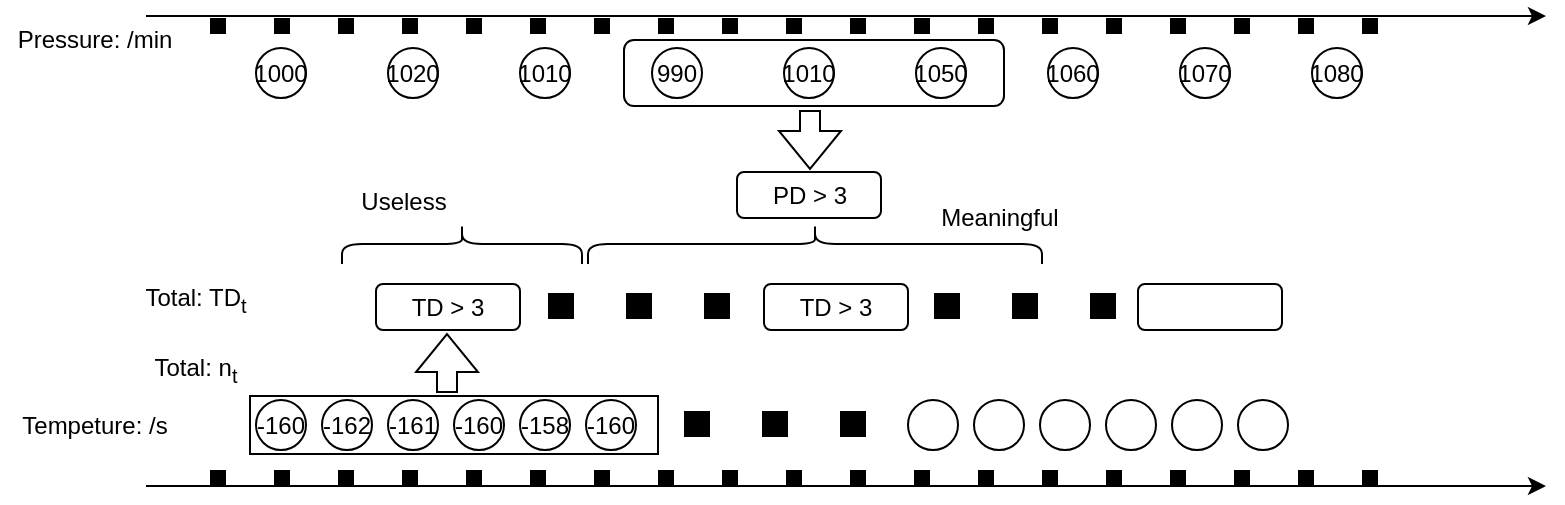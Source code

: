 <mxfile version="24.0.7" type="github">
  <diagram name="现有问题" id="ln1VuoLW2IpL9ToIxIuf">
    <mxGraphModel dx="1434" dy="786" grid="0" gridSize="10" guides="1" tooltips="1" connect="1" arrows="1" fold="1" page="0" pageScale="1" pageWidth="1200" pageHeight="1920" math="0" shadow="0">
      <root>
        <mxCell id="0" />
        <mxCell id="1" parent="0" />
        <mxCell id="6QVBEpiF2g4ADmfY6hBt-1" value="" style="endArrow=classic;html=1;rounded=0;" edge="1" parent="1">
          <mxGeometry width="50" height="50" relative="1" as="geometry">
            <mxPoint x="98" y="492" as="sourcePoint" />
            <mxPoint x="798" y="492" as="targetPoint" />
          </mxGeometry>
        </mxCell>
        <mxCell id="6QVBEpiF2g4ADmfY6hBt-2" value="" style="endArrow=none;dashed=1;html=1;dashPattern=1 3;strokeWidth=8;rounded=0;" edge="1" parent="1">
          <mxGeometry width="50" height="50" relative="1" as="geometry">
            <mxPoint x="130" y="488" as="sourcePoint" />
            <mxPoint x="737" y="488" as="targetPoint" />
          </mxGeometry>
        </mxCell>
        <mxCell id="6QVBEpiF2g4ADmfY6hBt-3" value="-160" style="ellipse;whiteSpace=wrap;html=1;aspect=fixed;" vertex="1" parent="1">
          <mxGeometry x="153" y="449" width="25" height="25" as="geometry" />
        </mxCell>
        <mxCell id="6QVBEpiF2g4ADmfY6hBt-4" value="-162" style="ellipse;whiteSpace=wrap;html=1;aspect=fixed;" vertex="1" parent="1">
          <mxGeometry x="186" y="449" width="25" height="25" as="geometry" />
        </mxCell>
        <mxCell id="6QVBEpiF2g4ADmfY6hBt-5" value="-161" style="ellipse;whiteSpace=wrap;html=1;aspect=fixed;" vertex="1" parent="1">
          <mxGeometry x="219" y="449" width="25" height="25" as="geometry" />
        </mxCell>
        <mxCell id="6QVBEpiF2g4ADmfY6hBt-6" value="-160" style="ellipse;whiteSpace=wrap;html=1;aspect=fixed;" vertex="1" parent="1">
          <mxGeometry x="252" y="449" width="25" height="25" as="geometry" />
        </mxCell>
        <mxCell id="6QVBEpiF2g4ADmfY6hBt-7" value="-158" style="ellipse;whiteSpace=wrap;html=1;aspect=fixed;" vertex="1" parent="1">
          <mxGeometry x="285" y="449" width="25" height="25" as="geometry" />
        </mxCell>
        <mxCell id="6QVBEpiF2g4ADmfY6hBt-8" value="-160" style="ellipse;whiteSpace=wrap;html=1;aspect=fixed;" vertex="1" parent="1">
          <mxGeometry x="318" y="449" width="25" height="25" as="geometry" />
        </mxCell>
        <mxCell id="6QVBEpiF2g4ADmfY6hBt-9" value="" style="ellipse;whiteSpace=wrap;html=1;aspect=fixed;" vertex="1" parent="1">
          <mxGeometry x="479" y="449" width="25" height="25" as="geometry" />
        </mxCell>
        <mxCell id="6QVBEpiF2g4ADmfY6hBt-10" value="" style="ellipse;whiteSpace=wrap;html=1;aspect=fixed;" vertex="1" parent="1">
          <mxGeometry x="512" y="449" width="25" height="25" as="geometry" />
        </mxCell>
        <mxCell id="6QVBEpiF2g4ADmfY6hBt-11" value="" style="ellipse;whiteSpace=wrap;html=1;aspect=fixed;" vertex="1" parent="1">
          <mxGeometry x="545" y="449" width="25" height="25" as="geometry" />
        </mxCell>
        <mxCell id="6QVBEpiF2g4ADmfY6hBt-12" value="" style="ellipse;whiteSpace=wrap;html=1;aspect=fixed;" vertex="1" parent="1">
          <mxGeometry x="578" y="449" width="25" height="25" as="geometry" />
        </mxCell>
        <mxCell id="6QVBEpiF2g4ADmfY6hBt-13" value="" style="ellipse;whiteSpace=wrap;html=1;aspect=fixed;" vertex="1" parent="1">
          <mxGeometry x="611" y="449" width="25" height="25" as="geometry" />
        </mxCell>
        <mxCell id="6QVBEpiF2g4ADmfY6hBt-14" value="" style="ellipse;whiteSpace=wrap;html=1;aspect=fixed;" vertex="1" parent="1">
          <mxGeometry x="644" y="449" width="25" height="25" as="geometry" />
        </mxCell>
        <mxCell id="6QVBEpiF2g4ADmfY6hBt-15" value="" style="endArrow=none;dashed=1;html=1;strokeWidth=13;rounded=0;dashPattern=1 2;" edge="1" parent="1">
          <mxGeometry width="50" height="50" relative="1" as="geometry">
            <mxPoint x="367" y="461" as="sourcePoint" />
            <mxPoint x="465" y="461" as="targetPoint" />
          </mxGeometry>
        </mxCell>
        <mxCell id="6QVBEpiF2g4ADmfY6hBt-16" value="Tempeture: /s" style="text;html=1;align=center;verticalAlign=middle;whiteSpace=wrap;rounded=0;" vertex="1" parent="1">
          <mxGeometry x="25" y="446.5" width="95" height="30" as="geometry" />
        </mxCell>
        <mxCell id="6QVBEpiF2g4ADmfY6hBt-17" value="" style="rounded=0;whiteSpace=wrap;html=1;fillColor=none;" vertex="1" parent="1">
          <mxGeometry x="150" y="447" width="204" height="29" as="geometry" />
        </mxCell>
        <mxCell id="6QVBEpiF2g4ADmfY6hBt-18" value="TD &amp;gt; 3" style="rounded=1;whiteSpace=wrap;html=1;" vertex="1" parent="1">
          <mxGeometry x="213" y="391" width="72" height="23" as="geometry" />
        </mxCell>
        <mxCell id="6QVBEpiF2g4ADmfY6hBt-19" value="" style="shape=flexArrow;endArrow=classic;html=1;rounded=0;" edge="1" parent="1">
          <mxGeometry width="50" height="50" relative="1" as="geometry">
            <mxPoint x="248.5" y="445.5" as="sourcePoint" />
            <mxPoint x="248.5" y="415.5" as="targetPoint" />
          </mxGeometry>
        </mxCell>
        <mxCell id="6QVBEpiF2g4ADmfY6hBt-20" value="" style="endArrow=none;dashed=1;html=1;strokeWidth=13;rounded=0;dashPattern=1 2;" edge="1" parent="1">
          <mxGeometry width="50" height="50" relative="1" as="geometry">
            <mxPoint x="299" y="402" as="sourcePoint" />
            <mxPoint x="397" y="402" as="targetPoint" />
          </mxGeometry>
        </mxCell>
        <mxCell id="6QVBEpiF2g4ADmfY6hBt-21" value="TD &amp;gt; 3" style="rounded=1;whiteSpace=wrap;html=1;" vertex="1" parent="1">
          <mxGeometry x="407" y="391" width="72" height="23" as="geometry" />
        </mxCell>
        <mxCell id="6QVBEpiF2g4ADmfY6hBt-22" value="Total: n&lt;sub&gt;t&lt;/sub&gt;" style="text;html=1;align=center;verticalAlign=middle;whiteSpace=wrap;rounded=0;" vertex="1" parent="1">
          <mxGeometry x="93" y="419" width="60" height="30" as="geometry" />
        </mxCell>
        <mxCell id="6QVBEpiF2g4ADmfY6hBt-23" value="Total: TD&lt;sub&gt;t&lt;/sub&gt;" style="text;html=1;align=center;verticalAlign=middle;whiteSpace=wrap;rounded=0;" vertex="1" parent="1">
          <mxGeometry x="93" y="384" width="60" height="30" as="geometry" />
        </mxCell>
        <mxCell id="6QVBEpiF2g4ADmfY6hBt-24" value="" style="rounded=1;whiteSpace=wrap;html=1;" vertex="1" parent="1">
          <mxGeometry x="594" y="391" width="72" height="23" as="geometry" />
        </mxCell>
        <mxCell id="6QVBEpiF2g4ADmfY6hBt-26" value="" style="endArrow=none;dashed=1;html=1;strokeWidth=13;rounded=0;dashPattern=1 2;" edge="1" parent="1">
          <mxGeometry width="50" height="50" relative="1" as="geometry">
            <mxPoint x="492" y="402" as="sourcePoint" />
            <mxPoint x="590" y="402" as="targetPoint" />
          </mxGeometry>
        </mxCell>
        <mxCell id="6QVBEpiF2g4ADmfY6hBt-27" value="" style="endArrow=classic;html=1;rounded=0;" edge="1" parent="1">
          <mxGeometry width="50" height="50" relative="1" as="geometry">
            <mxPoint x="98" y="257" as="sourcePoint" />
            <mxPoint x="798" y="257" as="targetPoint" />
          </mxGeometry>
        </mxCell>
        <mxCell id="6QVBEpiF2g4ADmfY6hBt-28" value="" style="endArrow=none;dashed=1;html=1;dashPattern=1 3;strokeWidth=8;rounded=0;" edge="1" parent="1">
          <mxGeometry width="50" height="50" relative="1" as="geometry">
            <mxPoint x="130" y="262" as="sourcePoint" />
            <mxPoint x="737" y="262" as="targetPoint" />
          </mxGeometry>
        </mxCell>
        <mxCell id="6QVBEpiF2g4ADmfY6hBt-29" value="Pressure: /min" style="text;html=1;align=center;verticalAlign=middle;whiteSpace=wrap;rounded=0;" vertex="1" parent="1">
          <mxGeometry x="25" y="254" width="95" height="30" as="geometry" />
        </mxCell>
        <mxCell id="6QVBEpiF2g4ADmfY6hBt-31" value="1000" style="ellipse;whiteSpace=wrap;html=1;aspect=fixed;" vertex="1" parent="1">
          <mxGeometry x="153" y="273" width="25" height="25" as="geometry" />
        </mxCell>
        <mxCell id="6QVBEpiF2g4ADmfY6hBt-32" value="1020" style="ellipse;whiteSpace=wrap;html=1;aspect=fixed;" vertex="1" parent="1">
          <mxGeometry x="219" y="273" width="25" height="25" as="geometry" />
        </mxCell>
        <mxCell id="6QVBEpiF2g4ADmfY6hBt-33" value="1010" style="ellipse;whiteSpace=wrap;html=1;aspect=fixed;" vertex="1" parent="1">
          <mxGeometry x="285" y="273" width="25" height="25" as="geometry" />
        </mxCell>
        <mxCell id="6QVBEpiF2g4ADmfY6hBt-34" value="990" style="ellipse;whiteSpace=wrap;html=1;aspect=fixed;" vertex="1" parent="1">
          <mxGeometry x="351" y="273" width="25" height="25" as="geometry" />
        </mxCell>
        <mxCell id="6QVBEpiF2g4ADmfY6hBt-35" value="1010" style="ellipse;whiteSpace=wrap;html=1;aspect=fixed;" vertex="1" parent="1">
          <mxGeometry x="417" y="273" width="25" height="25" as="geometry" />
        </mxCell>
        <mxCell id="6QVBEpiF2g4ADmfY6hBt-36" value="1050" style="ellipse;whiteSpace=wrap;html=1;aspect=fixed;" vertex="1" parent="1">
          <mxGeometry x="483" y="273" width="25" height="25" as="geometry" />
        </mxCell>
        <mxCell id="6QVBEpiF2g4ADmfY6hBt-37" value="1060" style="ellipse;whiteSpace=wrap;html=1;aspect=fixed;" vertex="1" parent="1">
          <mxGeometry x="549" y="273" width="25" height="25" as="geometry" />
        </mxCell>
        <mxCell id="6QVBEpiF2g4ADmfY6hBt-38" value="1070" style="ellipse;whiteSpace=wrap;html=1;aspect=fixed;" vertex="1" parent="1">
          <mxGeometry x="615" y="273" width="25" height="25" as="geometry" />
        </mxCell>
        <mxCell id="6QVBEpiF2g4ADmfY6hBt-39" value="1080" style="ellipse;whiteSpace=wrap;html=1;aspect=fixed;" vertex="1" parent="1">
          <mxGeometry x="681" y="273" width="25" height="25" as="geometry" />
        </mxCell>
        <mxCell id="6QVBEpiF2g4ADmfY6hBt-40" value="" style="rounded=1;whiteSpace=wrap;html=1;fillColor=none;" vertex="1" parent="1">
          <mxGeometry x="337" y="269" width="190" height="33" as="geometry" />
        </mxCell>
        <mxCell id="6QVBEpiF2g4ADmfY6hBt-41" value="PD &amp;gt; 3" style="rounded=1;whiteSpace=wrap;html=1;" vertex="1" parent="1">
          <mxGeometry x="393.5" y="335" width="72" height="23" as="geometry" />
        </mxCell>
        <mxCell id="6QVBEpiF2g4ADmfY6hBt-42" value="" style="shape=flexArrow;endArrow=classic;html=1;rounded=0;" edge="1" parent="1">
          <mxGeometry width="50" height="50" relative="1" as="geometry">
            <mxPoint x="430" y="304" as="sourcePoint" />
            <mxPoint x="430" y="334" as="targetPoint" />
          </mxGeometry>
        </mxCell>
        <mxCell id="6QVBEpiF2g4ADmfY6hBt-43" value="" style="shape=curlyBracket;whiteSpace=wrap;html=1;rounded=1;labelPosition=left;verticalLabelPosition=middle;align=right;verticalAlign=middle;rotation=90;" vertex="1" parent="1">
          <mxGeometry x="422.5" y="257.5" width="20" height="227" as="geometry" />
        </mxCell>
        <mxCell id="6QVBEpiF2g4ADmfY6hBt-44" value="Meaningful" style="text;html=1;align=center;verticalAlign=middle;whiteSpace=wrap;rounded=0;" vertex="1" parent="1">
          <mxGeometry x="495" y="343" width="60" height="30" as="geometry" />
        </mxCell>
        <mxCell id="6QVBEpiF2g4ADmfY6hBt-45" value="Useless" style="text;html=1;align=center;verticalAlign=middle;whiteSpace=wrap;rounded=0;" vertex="1" parent="1">
          <mxGeometry x="197" y="335" width="60" height="30" as="geometry" />
        </mxCell>
        <mxCell id="6QVBEpiF2g4ADmfY6hBt-46" value="" style="shape=curlyBracket;whiteSpace=wrap;html=1;rounded=1;labelPosition=left;verticalLabelPosition=middle;align=right;verticalAlign=middle;rotation=90;" vertex="1" parent="1">
          <mxGeometry x="246" y="311" width="20" height="120" as="geometry" />
        </mxCell>
      </root>
    </mxGraphModel>
  </diagram>
</mxfile>
